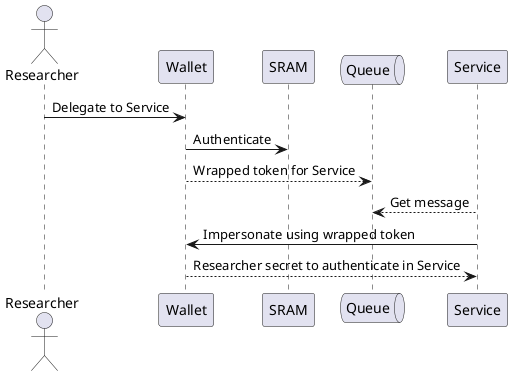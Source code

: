 @startuml
actor Researcher
Researcher -> Wallet: Delegate to Service
Wallet -> SRAM: Authenticate
queue Queue
Wallet --> Queue: Wrapped token for Service
Service --> Queue: Get message
Service -> Wallet: Impersonate using wrapped token
Wallet --> Service: Researcher secret to authenticate in Service
@enduml

